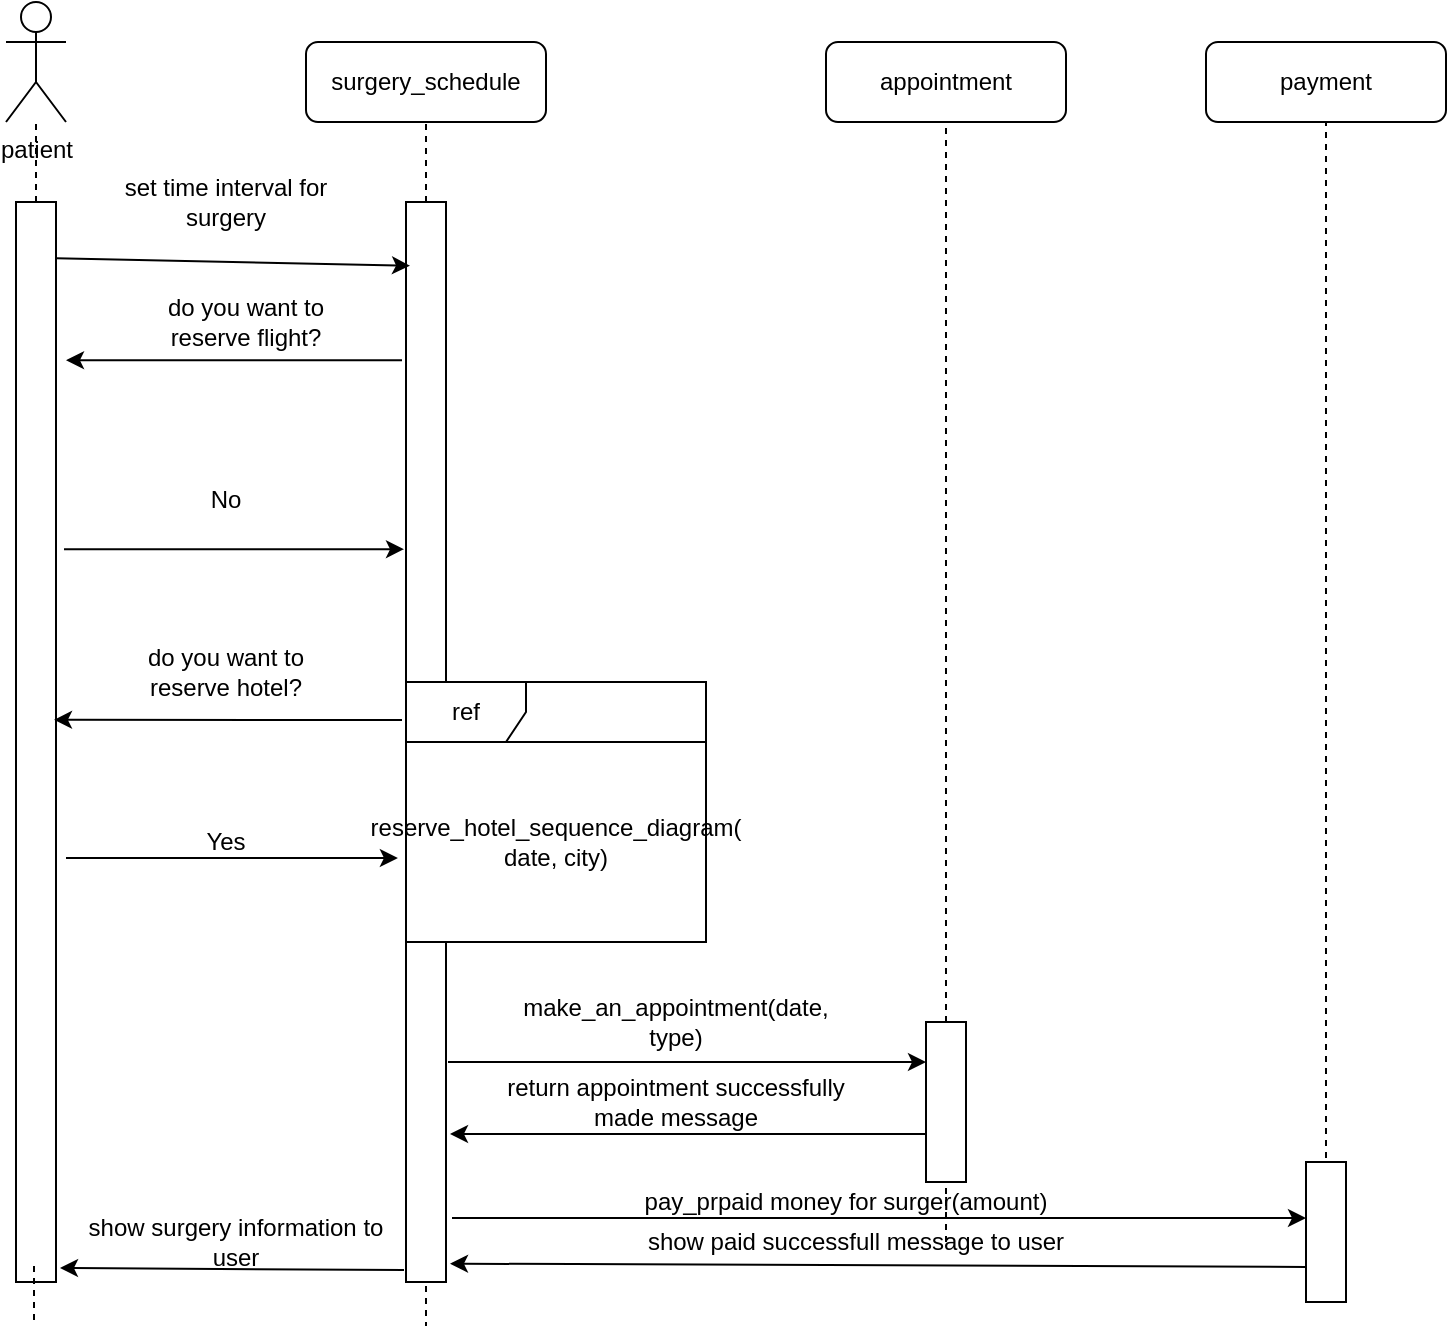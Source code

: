 <mxfile version="12.4.3" type="device" pages="1"><diagram id="q78AgeJO5H-_JPZKx4IU" name="Page-1"><mxGraphModel dx="1355" dy="753" grid="1" gridSize="10" guides="1" tooltips="1" connect="1" arrows="1" fold="1" page="1" pageScale="1" pageWidth="850" pageHeight="1100" math="0" shadow="0"><root><mxCell id="0"/><mxCell id="1" parent="0"/><mxCell id="_O_I6msaPjnpDwmRmlW7-1" value="patient" style="shape=umlActor;verticalLabelPosition=bottom;labelBackgroundColor=#ffffff;verticalAlign=top;html=1;outlineConnect=0;" parent="1" vertex="1"><mxGeometry x="80" y="180" width="30" height="60" as="geometry"/></mxCell><mxCell id="_O_I6msaPjnpDwmRmlW7-2" value="" style="endArrow=none;dashed=1;html=1;" parent="1" source="_O_I6msaPjnpDwmRmlW7-3" target="_O_I6msaPjnpDwmRmlW7-1" edge="1"><mxGeometry width="50" height="50" relative="1" as="geometry"><mxPoint x="94" y="600" as="sourcePoint"/><mxPoint x="140" y="310" as="targetPoint"/></mxGeometry></mxCell><mxCell id="_O_I6msaPjnpDwmRmlW7-3" value="" style="rounded=0;whiteSpace=wrap;html=1;" parent="1" vertex="1"><mxGeometry x="85" y="280" width="20" height="540" as="geometry"/></mxCell><mxCell id="_O_I6msaPjnpDwmRmlW7-4" value="" style="endArrow=none;dashed=1;html=1;" parent="1" edge="1"><mxGeometry width="50" height="50" relative="1" as="geometry"><mxPoint x="94" y="812" as="sourcePoint"/><mxPoint x="94" y="840" as="targetPoint"/></mxGeometry></mxCell><mxCell id="_O_I6msaPjnpDwmRmlW7-5" value="surgery_schedule" style="rounded=1;whiteSpace=wrap;html=1;" parent="1" vertex="1"><mxGeometry x="230" y="200" width="120" height="40" as="geometry"/></mxCell><mxCell id="_O_I6msaPjnpDwmRmlW7-6" value="" style="endArrow=none;dashed=1;html=1;entryX=0.5;entryY=1;entryDx=0;entryDy=0;" parent="1" source="_O_I6msaPjnpDwmRmlW7-7" target="_O_I6msaPjnpDwmRmlW7-5" edge="1"><mxGeometry width="50" height="50" relative="1" as="geometry"><mxPoint x="290" y="600" as="sourcePoint"/><mxPoint x="300" y="300" as="targetPoint"/></mxGeometry></mxCell><mxCell id="_O_I6msaPjnpDwmRmlW7-7" value="" style="rounded=0;whiteSpace=wrap;html=1;" parent="1" vertex="1"><mxGeometry x="280" y="280" width="20" height="540" as="geometry"/></mxCell><mxCell id="_O_I6msaPjnpDwmRmlW7-8" value="" style="endArrow=none;dashed=1;html=1;entryX=0.5;entryY=1;entryDx=0;entryDy=0;" parent="1" edge="1"><mxGeometry width="50" height="50" relative="1" as="geometry"><mxPoint x="290" y="822" as="sourcePoint"/><mxPoint x="290" y="842" as="targetPoint"/></mxGeometry></mxCell><mxCell id="_O_I6msaPjnpDwmRmlW7-9" value="" style="endArrow=classic;html=1;exitX=1;exitY=0.052;exitDx=0;exitDy=0;exitPerimeter=0;entryX=0.1;entryY=0.059;entryDx=0;entryDy=0;entryPerimeter=0;" parent="1" source="_O_I6msaPjnpDwmRmlW7-3" target="_O_I6msaPjnpDwmRmlW7-7" edge="1"><mxGeometry width="50" height="50" relative="1" as="geometry"><mxPoint x="190" y="380" as="sourcePoint"/><mxPoint x="240" y="330" as="targetPoint"/></mxGeometry></mxCell><mxCell id="_O_I6msaPjnpDwmRmlW7-10" value="set time interval for surgery" style="text;html=1;strokeColor=none;fillColor=none;align=center;verticalAlign=middle;whiteSpace=wrap;rounded=0;" parent="1" vertex="1"><mxGeometry x="130" y="270" width="120" height="20" as="geometry"/></mxCell><mxCell id="_O_I6msaPjnpDwmRmlW7-18" value="" style="endArrow=classic;html=1;exitX=-0.1;exitY=0.197;exitDx=0;exitDy=0;exitPerimeter=0;entryX=1.25;entryY=0.197;entryDx=0;entryDy=0;entryPerimeter=0;" parent="1" edge="1"><mxGeometry width="50" height="50" relative="1" as="geometry"><mxPoint x="278" y="359.13" as="sourcePoint"/><mxPoint x="110" y="359.13" as="targetPoint"/></mxGeometry></mxCell><mxCell id="_O_I6msaPjnpDwmRmlW7-19" value="do you want to reserve flight?" style="text;html=1;strokeColor=none;fillColor=none;align=center;verticalAlign=middle;whiteSpace=wrap;rounded=0;" parent="1" vertex="1"><mxGeometry x="140" y="330" width="120" height="20" as="geometry"/></mxCell><mxCell id="_O_I6msaPjnpDwmRmlW7-21" value="" style="endArrow=classic;html=1;exitX=1.15;exitY=0.445;exitDx=0;exitDy=0;exitPerimeter=0;entryX=-0.1;entryY=0.445;entryDx=0;entryDy=0;entryPerimeter=0;" parent="1" edge="1"><mxGeometry width="50" height="50" relative="1" as="geometry"><mxPoint x="109" y="453.6" as="sourcePoint"/><mxPoint x="279" y="453.6" as="targetPoint"/></mxGeometry></mxCell><mxCell id="_O_I6msaPjnpDwmRmlW7-23" value="No" style="text;html=1;strokeColor=none;fillColor=none;align=center;verticalAlign=middle;whiteSpace=wrap;rounded=0;" parent="1" vertex="1"><mxGeometry x="170" y="419" width="40" height="20" as="geometry"/></mxCell><mxCell id="_O_I6msaPjnpDwmRmlW7-26" value="" style="endArrow=classic;html=1;entryX=0.95;entryY=0.879;entryDx=0;entryDy=0;entryPerimeter=0;" parent="1" edge="1"><mxGeometry width="50" height="50" relative="1" as="geometry"><mxPoint x="278" y="539" as="sourcePoint"/><mxPoint x="104" y="538.92" as="targetPoint"/></mxGeometry></mxCell><mxCell id="_O_I6msaPjnpDwmRmlW7-27" value="do you want to reserve hotel?" style="text;html=1;strokeColor=none;fillColor=none;align=center;verticalAlign=middle;whiteSpace=wrap;rounded=0;" parent="1" vertex="1"><mxGeometry x="135" y="505" width="110" height="20" as="geometry"/></mxCell><mxCell id="_O_I6msaPjnpDwmRmlW7-31" value="ref" style="shape=umlFrame;whiteSpace=wrap;html=1;" parent="1" vertex="1"><mxGeometry x="280" y="520" width="150" height="130" as="geometry"/></mxCell><mxCell id="_O_I6msaPjnpDwmRmlW7-32" value="reserve_hotel_sequence_diagram( date, city)" style="rounded=0;whiteSpace=wrap;html=1;" parent="1" vertex="1"><mxGeometry x="280" y="550" width="150" height="100" as="geometry"/></mxCell><mxCell id="_O_I6msaPjnpDwmRmlW7-33" value="" style="endArrow=classic;html=1;entryX=-0.027;entryY=0.58;entryDx=0;entryDy=0;entryPerimeter=0;" parent="1" target="_O_I6msaPjnpDwmRmlW7-32" edge="1"><mxGeometry width="50" height="50" relative="1" as="geometry"><mxPoint x="110" y="608" as="sourcePoint"/><mxPoint x="240" y="630" as="targetPoint"/></mxGeometry></mxCell><mxCell id="_O_I6msaPjnpDwmRmlW7-34" value="Yes" style="text;html=1;strokeColor=none;fillColor=none;align=center;verticalAlign=middle;whiteSpace=wrap;rounded=0;" parent="1" vertex="1"><mxGeometry x="170" y="590" width="40" height="20" as="geometry"/></mxCell><mxCell id="_O_I6msaPjnpDwmRmlW7-37" value="appointment" style="rounded=1;whiteSpace=wrap;html=1;" parent="1" vertex="1"><mxGeometry x="490" y="200" width="120" height="40" as="geometry"/></mxCell><mxCell id="_O_I6msaPjnpDwmRmlW7-38" value="" style="endArrow=none;dashed=1;html=1;entryX=0.5;entryY=1;entryDx=0;entryDy=0;" parent="1" source="_O_I6msaPjnpDwmRmlW7-39" target="_O_I6msaPjnpDwmRmlW7-37" edge="1"><mxGeometry width="50" height="50" relative="1" as="geometry"><mxPoint x="550" y="800" as="sourcePoint"/><mxPoint x="570" y="450" as="targetPoint"/></mxGeometry></mxCell><mxCell id="_O_I6msaPjnpDwmRmlW7-39" value="" style="rounded=0;whiteSpace=wrap;html=1;" parent="1" vertex="1"><mxGeometry x="540" y="690" width="20" height="80" as="geometry"/></mxCell><mxCell id="_O_I6msaPjnpDwmRmlW7-40" value="" style="endArrow=none;dashed=1;html=1;entryX=0.5;entryY=1;entryDx=0;entryDy=0;" parent="1" target="_O_I6msaPjnpDwmRmlW7-39" edge="1"><mxGeometry width="50" height="50" relative="1" as="geometry"><mxPoint x="550" y="800" as="sourcePoint"/><mxPoint x="550" y="240" as="targetPoint"/></mxGeometry></mxCell><mxCell id="_O_I6msaPjnpDwmRmlW7-41" value="" style="endArrow=classic;html=1;entryX=0;entryY=0.25;entryDx=0;entryDy=0;" parent="1" target="_O_I6msaPjnpDwmRmlW7-39" edge="1"><mxGeometry width="50" height="50" relative="1" as="geometry"><mxPoint x="301" y="710" as="sourcePoint"/><mxPoint x="470" y="720" as="targetPoint"/></mxGeometry></mxCell><mxCell id="_O_I6msaPjnpDwmRmlW7-42" value="make_an_appointment(date, type)" style="text;html=1;strokeColor=none;fillColor=none;align=center;verticalAlign=middle;whiteSpace=wrap;rounded=0;" parent="1" vertex="1"><mxGeometry x="360" y="680" width="110" height="20" as="geometry"/></mxCell><mxCell id="_O_I6msaPjnpDwmRmlW7-43" value="" style="endArrow=classic;html=1;" parent="1" edge="1"><mxGeometry width="50" height="50" relative="1" as="geometry"><mxPoint x="540" y="746" as="sourcePoint"/><mxPoint x="302" y="746" as="targetPoint"/></mxGeometry></mxCell><mxCell id="_O_I6msaPjnpDwmRmlW7-44" value="return appointment successfully made message" style="text;html=1;strokeColor=none;fillColor=none;align=center;verticalAlign=middle;whiteSpace=wrap;rounded=0;" parent="1" vertex="1"><mxGeometry x="320" y="720" width="190" height="20" as="geometry"/></mxCell><mxCell id="_O_I6msaPjnpDwmRmlW7-45" value="payment" style="rounded=1;whiteSpace=wrap;html=1;" parent="1" vertex="1"><mxGeometry x="680" y="200" width="120" height="40" as="geometry"/></mxCell><mxCell id="_O_I6msaPjnpDwmRmlW7-46" value="" style="endArrow=none;dashed=1;html=1;entryX=0.5;entryY=1;entryDx=0;entryDy=0;" parent="1" target="_O_I6msaPjnpDwmRmlW7-45" edge="1"><mxGeometry width="50" height="50" relative="1" as="geometry"><mxPoint x="740" y="800" as="sourcePoint"/><mxPoint x="730" y="480" as="targetPoint"/></mxGeometry></mxCell><mxCell id="_O_I6msaPjnpDwmRmlW7-48" value="" style="rounded=0;whiteSpace=wrap;html=1;" parent="1" vertex="1"><mxGeometry x="730" y="760" width="20" height="70" as="geometry"/></mxCell><mxCell id="_O_I6msaPjnpDwmRmlW7-49" value="" style="endArrow=classic;html=1;entryX=0;entryY=0.4;entryDx=0;entryDy=0;entryPerimeter=0;" parent="1" target="_O_I6msaPjnpDwmRmlW7-48" edge="1"><mxGeometry width="50" height="50" relative="1" as="geometry"><mxPoint x="303" y="788" as="sourcePoint"/><mxPoint x="420" y="770" as="targetPoint"/></mxGeometry></mxCell><mxCell id="_O_I6msaPjnpDwmRmlW7-50" value="pay_prpaid money for surger(amount)" style="text;html=1;strokeColor=none;fillColor=none;align=center;verticalAlign=middle;whiteSpace=wrap;rounded=0;" parent="1" vertex="1"><mxGeometry x="390" y="770" width="220" height="20" as="geometry"/></mxCell><mxCell id="_O_I6msaPjnpDwmRmlW7-51" value="" style="endArrow=classic;html=1;exitX=0;exitY=0.75;exitDx=0;exitDy=0;entryX=1.1;entryY=0.983;entryDx=0;entryDy=0;entryPerimeter=0;" parent="1" source="_O_I6msaPjnpDwmRmlW7-48" target="_O_I6msaPjnpDwmRmlW7-7" edge="1"><mxGeometry width="50" height="50" relative="1" as="geometry"><mxPoint x="590" y="880" as="sourcePoint"/><mxPoint x="640" y="830" as="targetPoint"/></mxGeometry></mxCell><mxCell id="_O_I6msaPjnpDwmRmlW7-52" value="show paid successfull message to user" style="text;html=1;strokeColor=none;fillColor=none;align=center;verticalAlign=middle;whiteSpace=wrap;rounded=0;" parent="1" vertex="1"><mxGeometry x="380" y="790" width="250" height="20" as="geometry"/></mxCell><mxCell id="_O_I6msaPjnpDwmRmlW7-53" value="" style="endArrow=classic;html=1;exitX=-0.05;exitY=0.989;exitDx=0;exitDy=0;exitPerimeter=0;entryX=1.1;entryY=0.987;entryDx=0;entryDy=0;entryPerimeter=0;" parent="1" source="_O_I6msaPjnpDwmRmlW7-7" target="_O_I6msaPjnpDwmRmlW7-3" edge="1"><mxGeometry width="50" height="50" relative="1" as="geometry"><mxPoint x="160" y="810" as="sourcePoint"/><mxPoint x="210" y="760" as="targetPoint"/></mxGeometry></mxCell><mxCell id="_O_I6msaPjnpDwmRmlW7-54" value="show surgery information to user" style="text;html=1;strokeColor=none;fillColor=none;align=center;verticalAlign=middle;whiteSpace=wrap;rounded=0;" parent="1" vertex="1"><mxGeometry x="110" y="790" width="170" height="20" as="geometry"/></mxCell></root></mxGraphModel></diagram></mxfile>